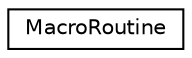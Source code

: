 digraph "Graphical Class Hierarchy"
{
 // LATEX_PDF_SIZE
  edge [fontname="Helvetica",fontsize="10",labelfontname="Helvetica",labelfontsize="10"];
  node [fontname="Helvetica",fontsize="10",shape=record];
  rankdir="LR";
  Node0 [label="MacroRoutine",height=0.2,width=0.4,color="black", fillcolor="white", style="filled",URL="$classMacroRoutine.html",tooltip=" "];
}
